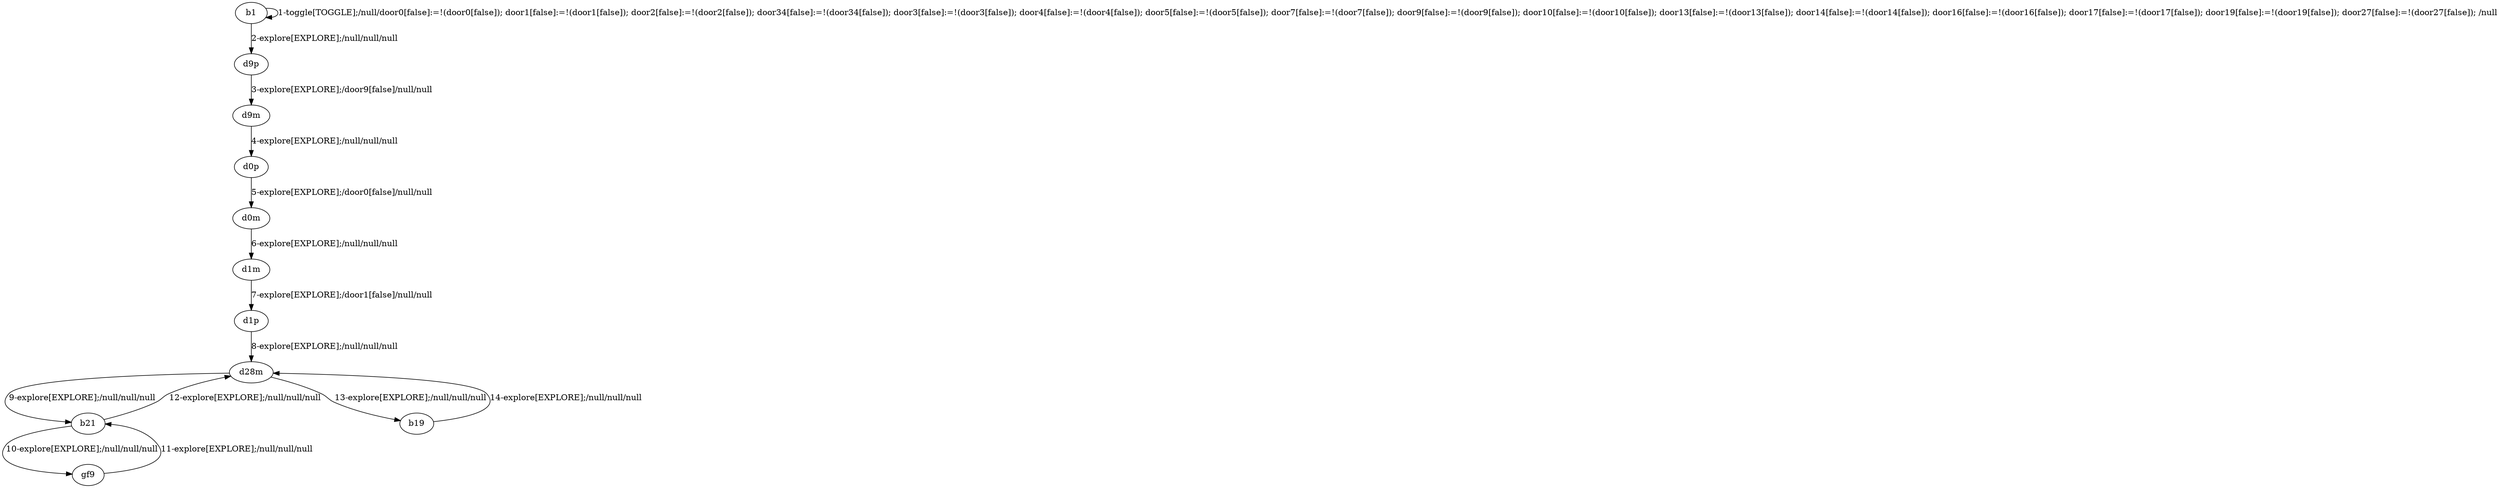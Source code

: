 # Total number of goals covered by this test: 2
# b19 --> d28m
# d28m --> b19

digraph g {
"b1" -> "b1" [label = "1-toggle[TOGGLE];/null/door0[false]:=!(door0[false]); door1[false]:=!(door1[false]); door2[false]:=!(door2[false]); door34[false]:=!(door34[false]); door3[false]:=!(door3[false]); door4[false]:=!(door4[false]); door5[false]:=!(door5[false]); door7[false]:=!(door7[false]); door9[false]:=!(door9[false]); door10[false]:=!(door10[false]); door13[false]:=!(door13[false]); door14[false]:=!(door14[false]); door16[false]:=!(door16[false]); door17[false]:=!(door17[false]); door19[false]:=!(door19[false]); door27[false]:=!(door27[false]); /null"];
"b1" -> "d9p" [label = "2-explore[EXPLORE];/null/null/null"];
"d9p" -> "d9m" [label = "3-explore[EXPLORE];/door9[false]/null/null"];
"d9m" -> "d0p" [label = "4-explore[EXPLORE];/null/null/null"];
"d0p" -> "d0m" [label = "5-explore[EXPLORE];/door0[false]/null/null"];
"d0m" -> "d1m" [label = "6-explore[EXPLORE];/null/null/null"];
"d1m" -> "d1p" [label = "7-explore[EXPLORE];/door1[false]/null/null"];
"d1p" -> "d28m" [label = "8-explore[EXPLORE];/null/null/null"];
"d28m" -> "b21" [label = "9-explore[EXPLORE];/null/null/null"];
"b21" -> "gf9" [label = "10-explore[EXPLORE];/null/null/null"];
"gf9" -> "b21" [label = "11-explore[EXPLORE];/null/null/null"];
"b21" -> "d28m" [label = "12-explore[EXPLORE];/null/null/null"];
"d28m" -> "b19" [label = "13-explore[EXPLORE];/null/null/null"];
"b19" -> "d28m" [label = "14-explore[EXPLORE];/null/null/null"];
}